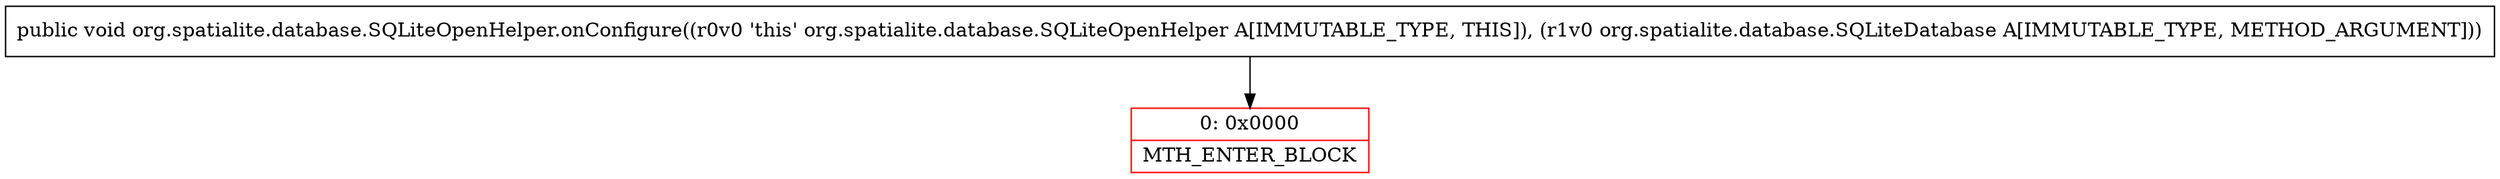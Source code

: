 digraph "CFG fororg.spatialite.database.SQLiteOpenHelper.onConfigure(Lorg\/spatialite\/database\/SQLiteDatabase;)V" {
subgraph cluster_Region_1953861593 {
label = "R(0)";
node [shape=record,color=blue];
}
Node_0 [shape=record,color=red,label="{0\:\ 0x0000|MTH_ENTER_BLOCK\l}"];
MethodNode[shape=record,label="{public void org.spatialite.database.SQLiteOpenHelper.onConfigure((r0v0 'this' org.spatialite.database.SQLiteOpenHelper A[IMMUTABLE_TYPE, THIS]), (r1v0 org.spatialite.database.SQLiteDatabase A[IMMUTABLE_TYPE, METHOD_ARGUMENT])) }"];
MethodNode -> Node_0;
}

